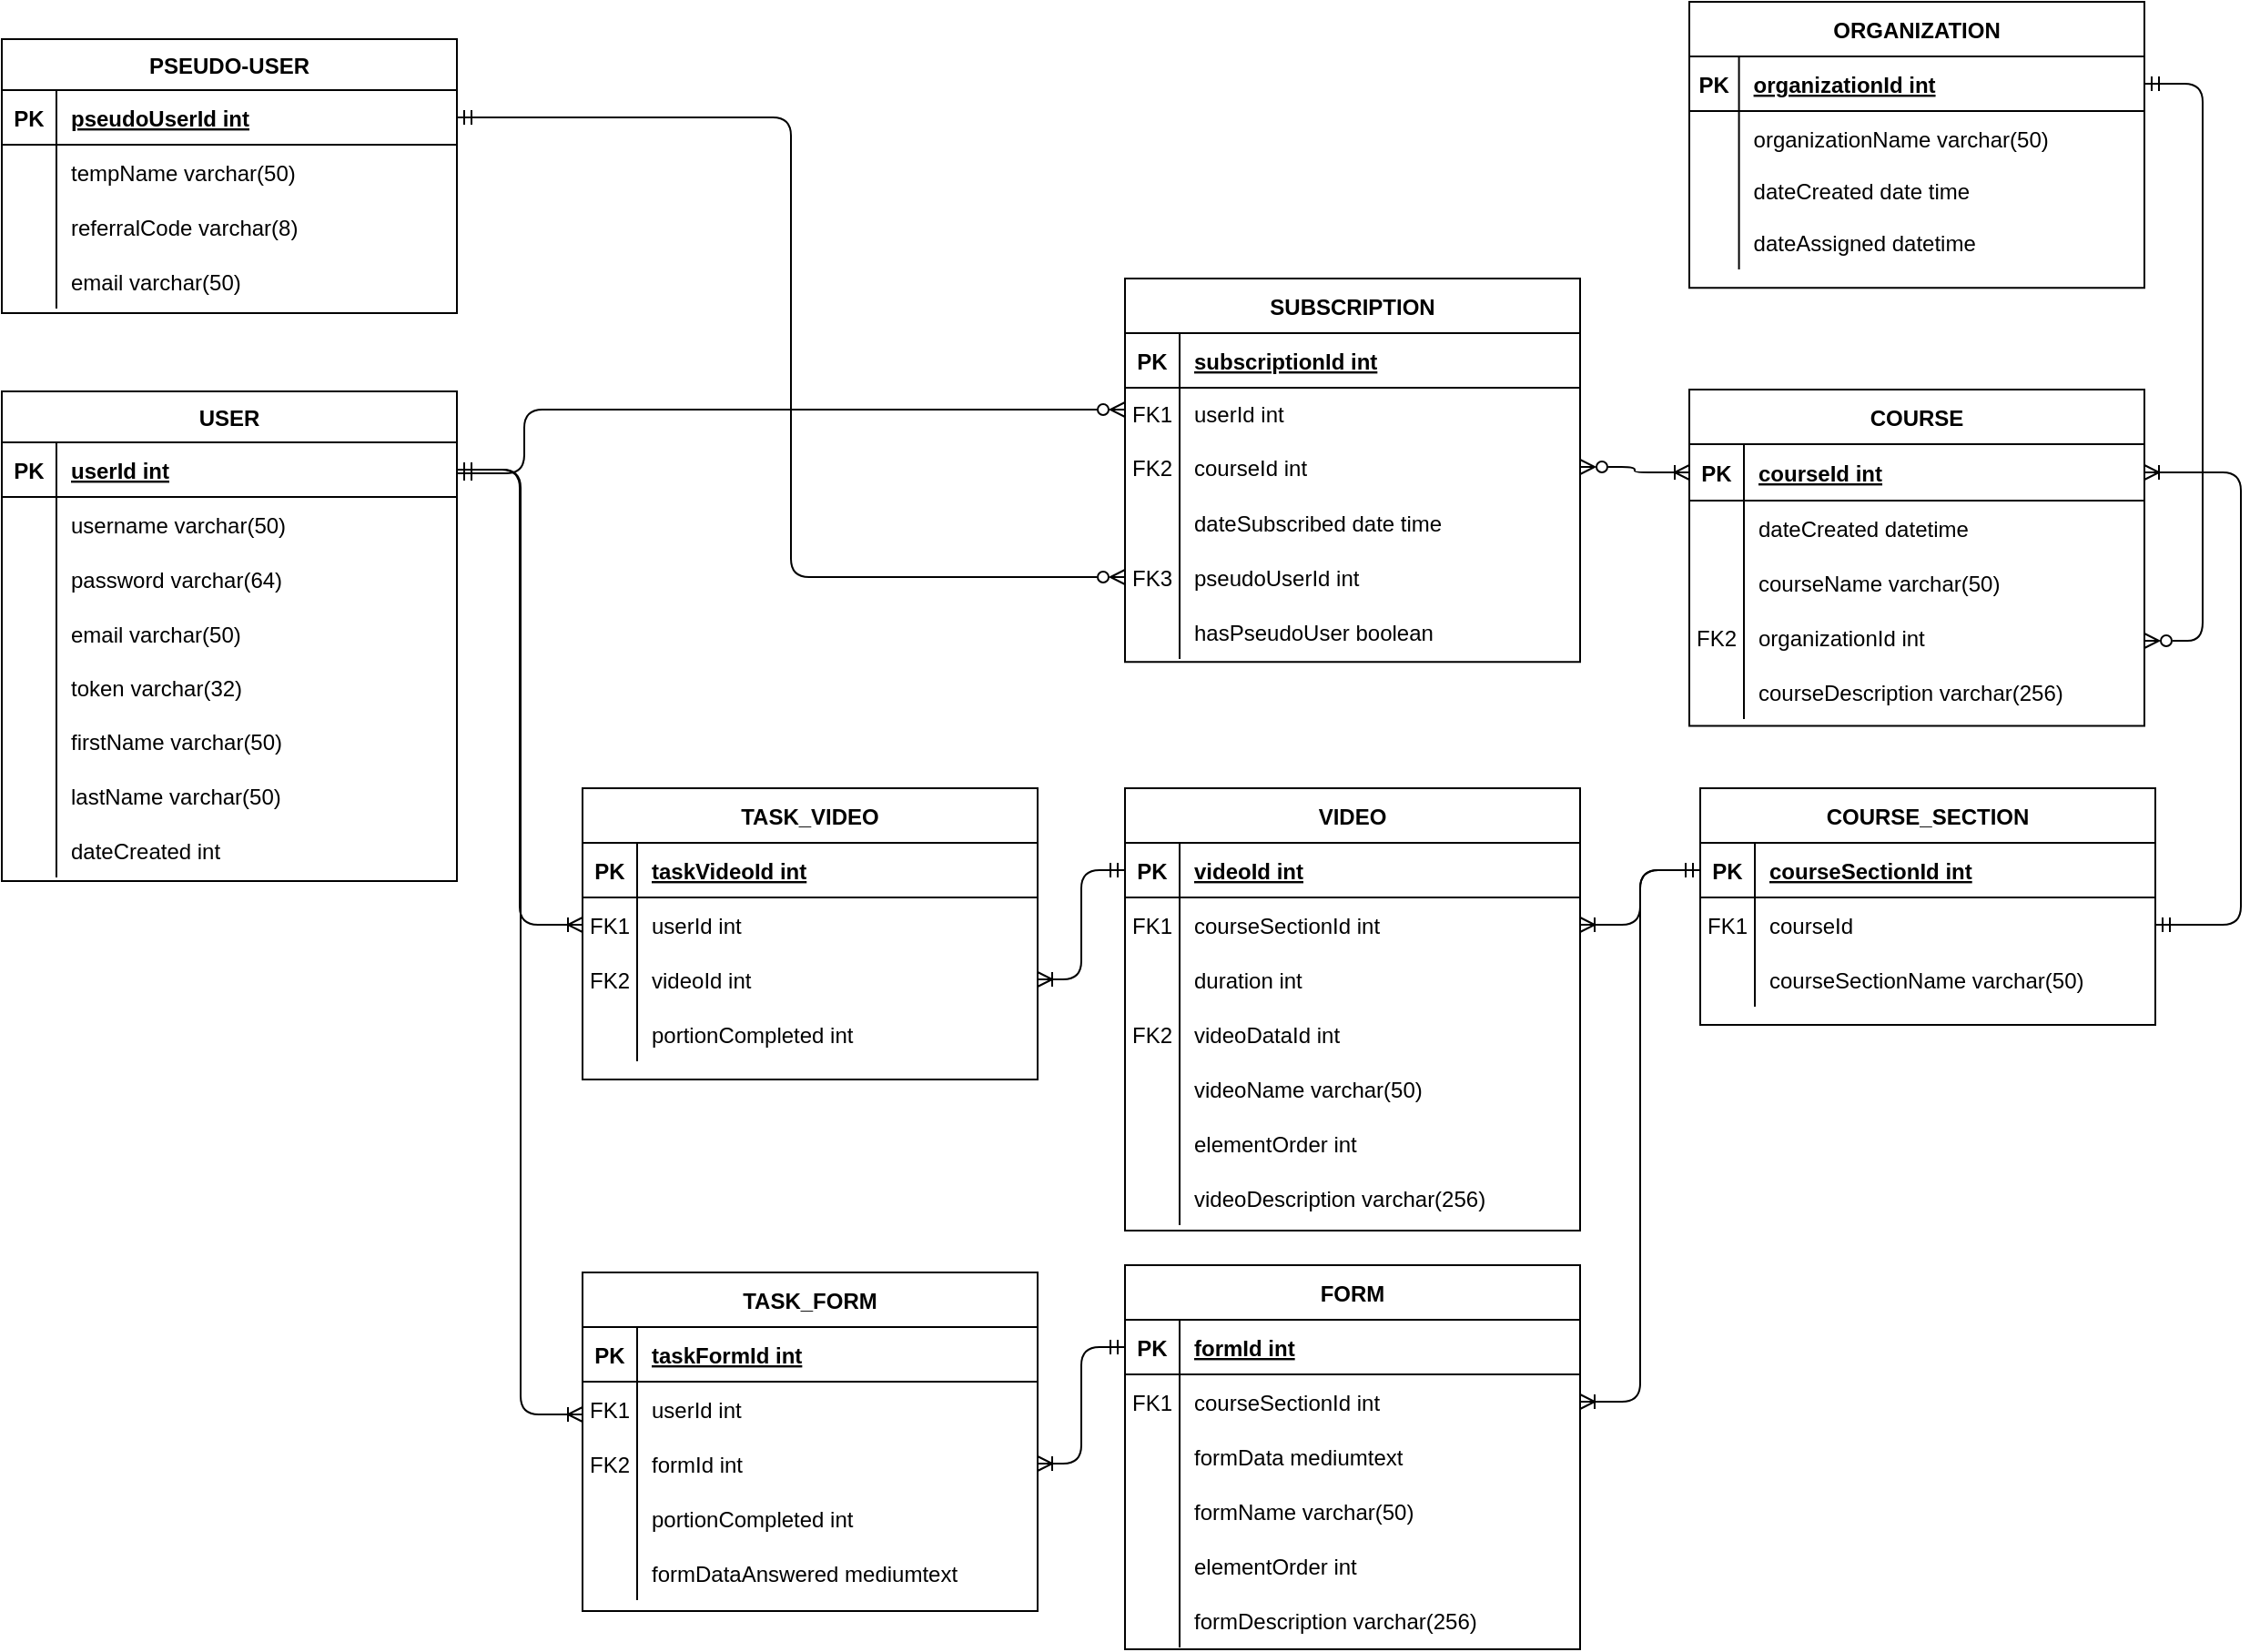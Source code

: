 <mxfile version="18.0.3" type="device"><diagram id="R2lEEEUBdFMjLlhIrx00" name="Page-1"><mxGraphModel dx="1652" dy="1176" grid="0" gridSize="10" guides="1" tooltips="1" connect="1" arrows="1" fold="1" page="0" pageScale="1" pageWidth="850" pageHeight="1100" math="0" shadow="0" extFonts="Permanent Marker^https://fonts.googleapis.com/css?family=Permanent+Marker"><root><mxCell id="0"/><mxCell id="1" parent="0"/><mxCell id="C-vyLk0tnHw3VtMMgP7b-1" value="" style="edgeStyle=orthogonalEdgeStyle;endArrow=ERzeroToMany;startArrow=ERmandOne;endFill=1;startFill=0;rounded=1;" parent="1" source="C-vyLk0tnHw3VtMMgP7b-24" target="C-vyLk0tnHw3VtMMgP7b-6" edge="1"><mxGeometry width="100" height="100" relative="1" as="geometry"><mxPoint x="340" y="720" as="sourcePoint"/><mxPoint x="440" y="620" as="targetPoint"/><Array as="points"><mxPoint x="120" y="115"/><mxPoint x="120" y="80"/></Array></mxGeometry></mxCell><mxCell id="C-vyLk0tnHw3VtMMgP7b-12" value="" style="edgeStyle=orthogonalEdgeStyle;endArrow=ERoneToMany;startArrow=ERzeroToMany;endFill=0;startFill=0;exitX=1;exitY=0.5;exitDx=0;exitDy=0;entryX=0;entryY=0.5;entryDx=0;entryDy=0;" parent="1" source="C-vyLk0tnHw3VtMMgP7b-9" target="C-vyLk0tnHw3VtMMgP7b-14" edge="1"><mxGeometry width="100" height="100" relative="1" as="geometry"><mxPoint x="400" y="180" as="sourcePoint"/><mxPoint x="460" y="205" as="targetPoint"/></mxGeometry></mxCell><mxCell id="C-vyLk0tnHw3VtMMgP7b-2" value="SUBSCRIPTION" style="shape=table;startSize=30;container=1;collapsible=1;childLayout=tableLayout;fixedRows=1;rowLines=0;fontStyle=1;align=center;resizeLast=1;" parent="1" vertex="1"><mxGeometry x="450" y="8" width="250" height="210.625" as="geometry"/></mxCell><mxCell id="C-vyLk0tnHw3VtMMgP7b-3" value="" style="shape=partialRectangle;collapsible=0;dropTarget=0;pointerEvents=0;fillColor=none;points=[[0,0.5],[1,0.5]];portConstraint=eastwest;top=0;left=0;right=0;bottom=1;" parent="C-vyLk0tnHw3VtMMgP7b-2" vertex="1"><mxGeometry y="30" width="250" height="30" as="geometry"/></mxCell><mxCell id="C-vyLk0tnHw3VtMMgP7b-4" value="PK" style="shape=partialRectangle;overflow=hidden;connectable=0;fillColor=none;top=0;left=0;bottom=0;right=0;fontStyle=1;" parent="C-vyLk0tnHw3VtMMgP7b-3" vertex="1"><mxGeometry width="30" height="30" as="geometry"><mxRectangle width="30" height="30" as="alternateBounds"/></mxGeometry></mxCell><mxCell id="C-vyLk0tnHw3VtMMgP7b-5" value="subscriptionId int" style="shape=partialRectangle;overflow=hidden;connectable=0;fillColor=none;top=0;left=0;bottom=0;right=0;align=left;spacingLeft=6;fontStyle=5;" parent="C-vyLk0tnHw3VtMMgP7b-3" vertex="1"><mxGeometry x="30" width="220" height="30" as="geometry"><mxRectangle width="220" height="30" as="alternateBounds"/></mxGeometry></mxCell><mxCell id="C-vyLk0tnHw3VtMMgP7b-6" value="" style="shape=partialRectangle;collapsible=0;dropTarget=0;pointerEvents=0;fillColor=none;points=[[0,0.5],[1,0.5]];portConstraint=eastwest;top=0;left=0;right=0;bottom=0;" parent="C-vyLk0tnHw3VtMMgP7b-2" vertex="1"><mxGeometry y="60" width="250" height="28" as="geometry"/></mxCell><mxCell id="C-vyLk0tnHw3VtMMgP7b-7" value="FK1" style="shape=partialRectangle;overflow=hidden;connectable=0;fillColor=none;top=0;left=0;bottom=0;right=0;" parent="C-vyLk0tnHw3VtMMgP7b-6" vertex="1"><mxGeometry width="30" height="28" as="geometry"><mxRectangle width="30" height="28" as="alternateBounds"/></mxGeometry></mxCell><mxCell id="C-vyLk0tnHw3VtMMgP7b-8" value="userId int" style="shape=partialRectangle;overflow=hidden;connectable=0;fillColor=none;top=0;left=0;bottom=0;right=0;align=left;spacingLeft=6;" parent="C-vyLk0tnHw3VtMMgP7b-6" vertex="1"><mxGeometry x="30" width="220" height="28" as="geometry"><mxRectangle width="220" height="28" as="alternateBounds"/></mxGeometry></mxCell><mxCell id="C-vyLk0tnHw3VtMMgP7b-9" value="" style="shape=partialRectangle;collapsible=0;dropTarget=0;pointerEvents=0;fillColor=none;points=[[0,0.5],[1,0.5]];portConstraint=eastwest;top=0;left=0;right=0;bottom=0;" parent="C-vyLk0tnHw3VtMMgP7b-2" vertex="1"><mxGeometry y="88" width="250" height="31" as="geometry"/></mxCell><mxCell id="C-vyLk0tnHw3VtMMgP7b-10" value="FK2" style="shape=partialRectangle;overflow=hidden;connectable=0;fillColor=none;top=0;left=0;bottom=0;right=0;" parent="C-vyLk0tnHw3VtMMgP7b-9" vertex="1"><mxGeometry width="30" height="31" as="geometry"><mxRectangle width="30" height="31" as="alternateBounds"/></mxGeometry></mxCell><mxCell id="C-vyLk0tnHw3VtMMgP7b-11" value="courseId int" style="shape=partialRectangle;overflow=hidden;connectable=0;fillColor=none;top=0;left=0;bottom=0;right=0;align=left;spacingLeft=6;" parent="C-vyLk0tnHw3VtMMgP7b-9" vertex="1"><mxGeometry x="30" width="220" height="31" as="geometry"><mxRectangle width="220" height="31" as="alternateBounds"/></mxGeometry></mxCell><mxCell id="-aKMDBQc289MfvNyo83Q-108" value="" style="shape=partialRectangle;collapsible=0;dropTarget=0;pointerEvents=0;fillColor=none;points=[[0,0.5],[1,0.5]];portConstraint=eastwest;top=0;left=0;right=0;bottom=0;" parent="C-vyLk0tnHw3VtMMgP7b-2" vertex="1"><mxGeometry y="119" width="250" height="30" as="geometry"/></mxCell><mxCell id="-aKMDBQc289MfvNyo83Q-109" value="" style="shape=partialRectangle;overflow=hidden;connectable=0;fillColor=none;top=0;left=0;bottom=0;right=0;" parent="-aKMDBQc289MfvNyo83Q-108" vertex="1"><mxGeometry width="30" height="30" as="geometry"><mxRectangle width="30" height="30" as="alternateBounds"/></mxGeometry></mxCell><mxCell id="-aKMDBQc289MfvNyo83Q-110" value="dateSubscribed date time" style="shape=partialRectangle;overflow=hidden;connectable=0;fillColor=none;top=0;left=0;bottom=0;right=0;align=left;spacingLeft=6;" parent="-aKMDBQc289MfvNyo83Q-108" vertex="1"><mxGeometry x="30" width="220" height="30" as="geometry"><mxRectangle width="220" height="30" as="alternateBounds"/></mxGeometry></mxCell><mxCell id="-aKMDBQc289MfvNyo83Q-138" value="" style="shape=partialRectangle;collapsible=0;dropTarget=0;pointerEvents=0;fillColor=none;points=[[0,0.5],[1,0.5]];portConstraint=eastwest;top=0;left=0;right=0;bottom=0;" parent="C-vyLk0tnHw3VtMMgP7b-2" vertex="1"><mxGeometry y="149" width="250" height="30" as="geometry"/></mxCell><mxCell id="-aKMDBQc289MfvNyo83Q-139" value="FK3" style="shape=partialRectangle;overflow=hidden;connectable=0;fillColor=none;top=0;left=0;bottom=0;right=0;" parent="-aKMDBQc289MfvNyo83Q-138" vertex="1"><mxGeometry width="30" height="30" as="geometry"><mxRectangle width="30" height="30" as="alternateBounds"/></mxGeometry></mxCell><mxCell id="-aKMDBQc289MfvNyo83Q-140" value="pseudoUserId int" style="shape=partialRectangle;overflow=hidden;connectable=0;fillColor=none;top=0;left=0;bottom=0;right=0;align=left;spacingLeft=6;" parent="-aKMDBQc289MfvNyo83Q-138" vertex="1"><mxGeometry x="30" width="220" height="30" as="geometry"><mxRectangle width="220" height="30" as="alternateBounds"/></mxGeometry></mxCell><mxCell id="-aKMDBQc289MfvNyo83Q-164" value="" style="shape=partialRectangle;collapsible=0;dropTarget=0;pointerEvents=0;fillColor=none;points=[[0,0.5],[1,0.5]];portConstraint=eastwest;top=0;left=0;right=0;bottom=0;" parent="C-vyLk0tnHw3VtMMgP7b-2" vertex="1"><mxGeometry y="179" width="250" height="30" as="geometry"/></mxCell><mxCell id="-aKMDBQc289MfvNyo83Q-165" value="" style="shape=partialRectangle;overflow=hidden;connectable=0;fillColor=none;top=0;left=0;bottom=0;right=0;" parent="-aKMDBQc289MfvNyo83Q-164" vertex="1"><mxGeometry width="30" height="30" as="geometry"><mxRectangle width="30" height="30" as="alternateBounds"/></mxGeometry></mxCell><mxCell id="-aKMDBQc289MfvNyo83Q-166" value="hasPseudoUser boolean" style="shape=partialRectangle;overflow=hidden;connectable=0;fillColor=none;top=0;left=0;bottom=0;right=0;align=left;spacingLeft=6;" parent="-aKMDBQc289MfvNyo83Q-164" vertex="1"><mxGeometry x="30" width="220" height="30" as="geometry"><mxRectangle width="220" height="30" as="alternateBounds"/></mxGeometry></mxCell><mxCell id="C-vyLk0tnHw3VtMMgP7b-13" value="COURSE" style="shape=table;startSize=30;container=1;collapsible=1;childLayout=tableLayout;fixedRows=1;rowLines=0;fontStyle=1;align=center;resizeLast=1;" parent="1" vertex="1"><mxGeometry x="760" y="69" width="250" height="184.792" as="geometry"/></mxCell><mxCell id="C-vyLk0tnHw3VtMMgP7b-14" value="" style="shape=partialRectangle;collapsible=0;dropTarget=0;pointerEvents=0;fillColor=none;points=[[0,0.5],[1,0.5]];portConstraint=eastwest;top=0;left=0;right=0;bottom=1;" parent="C-vyLk0tnHw3VtMMgP7b-13" vertex="1"><mxGeometry y="30" width="250" height="31" as="geometry"/></mxCell><mxCell id="C-vyLk0tnHw3VtMMgP7b-15" value="PK" style="shape=partialRectangle;overflow=hidden;connectable=0;fillColor=none;top=0;left=0;bottom=0;right=0;fontStyle=1;" parent="C-vyLk0tnHw3VtMMgP7b-14" vertex="1"><mxGeometry width="30" height="31" as="geometry"><mxRectangle width="30" height="31" as="alternateBounds"/></mxGeometry></mxCell><mxCell id="C-vyLk0tnHw3VtMMgP7b-16" value="courseId int" style="shape=partialRectangle;overflow=hidden;connectable=0;fillColor=none;top=0;left=0;bottom=0;right=0;align=left;spacingLeft=6;fontStyle=5;" parent="C-vyLk0tnHw3VtMMgP7b-14" vertex="1"><mxGeometry x="30" width="220" height="31" as="geometry"><mxRectangle width="220" height="31" as="alternateBounds"/></mxGeometry></mxCell><mxCell id="C-vyLk0tnHw3VtMMgP7b-17" value="" style="shape=partialRectangle;collapsible=0;dropTarget=0;pointerEvents=0;fillColor=none;points=[[0,0.5],[1,0.5]];portConstraint=eastwest;top=0;left=0;right=0;bottom=0;" parent="C-vyLk0tnHw3VtMMgP7b-13" vertex="1"><mxGeometry y="61" width="250" height="30" as="geometry"/></mxCell><mxCell id="C-vyLk0tnHw3VtMMgP7b-18" value="" style="shape=partialRectangle;overflow=hidden;connectable=0;fillColor=none;top=0;left=0;bottom=0;right=0;" parent="C-vyLk0tnHw3VtMMgP7b-17" vertex="1"><mxGeometry width="30" height="30" as="geometry"><mxRectangle width="30" height="30" as="alternateBounds"/></mxGeometry></mxCell><mxCell id="C-vyLk0tnHw3VtMMgP7b-19" value="dateCreated datetime" style="shape=partialRectangle;overflow=hidden;connectable=0;fillColor=none;top=0;left=0;bottom=0;right=0;align=left;spacingLeft=6;" parent="C-vyLk0tnHw3VtMMgP7b-17" vertex="1"><mxGeometry x="30" width="220" height="30" as="geometry"><mxRectangle width="220" height="30" as="alternateBounds"/></mxGeometry></mxCell><mxCell id="C-vyLk0tnHw3VtMMgP7b-20" value="" style="shape=partialRectangle;collapsible=0;dropTarget=0;pointerEvents=0;fillColor=none;points=[[0,0.5],[1,0.5]];portConstraint=eastwest;top=0;left=0;right=0;bottom=0;" parent="C-vyLk0tnHw3VtMMgP7b-13" vertex="1"><mxGeometry y="91" width="250" height="30" as="geometry"/></mxCell><mxCell id="C-vyLk0tnHw3VtMMgP7b-21" value="" style="shape=partialRectangle;overflow=hidden;connectable=0;fillColor=none;top=0;left=0;bottom=0;right=0;" parent="C-vyLk0tnHw3VtMMgP7b-20" vertex="1"><mxGeometry width="30" height="30" as="geometry"><mxRectangle width="30" height="30" as="alternateBounds"/></mxGeometry></mxCell><mxCell id="C-vyLk0tnHw3VtMMgP7b-22" value="courseName varchar(50)" style="shape=partialRectangle;overflow=hidden;connectable=0;fillColor=none;top=0;left=0;bottom=0;right=0;align=left;spacingLeft=6;" parent="C-vyLk0tnHw3VtMMgP7b-20" vertex="1"><mxGeometry x="30" width="220" height="30" as="geometry"><mxRectangle width="220" height="30" as="alternateBounds"/></mxGeometry></mxCell><mxCell id="-aKMDBQc289MfvNyo83Q-124" value="" style="shape=partialRectangle;collapsible=0;dropTarget=0;pointerEvents=0;fillColor=none;points=[[0,0.5],[1,0.5]];portConstraint=eastwest;top=0;left=0;right=0;bottom=0;" parent="C-vyLk0tnHw3VtMMgP7b-13" vertex="1"><mxGeometry y="121" width="250" height="30" as="geometry"/></mxCell><mxCell id="-aKMDBQc289MfvNyo83Q-125" value="FK2" style="shape=partialRectangle;overflow=hidden;connectable=0;fillColor=none;top=0;left=0;bottom=0;right=0;" parent="-aKMDBQc289MfvNyo83Q-124" vertex="1"><mxGeometry width="30" height="30" as="geometry"><mxRectangle width="30" height="30" as="alternateBounds"/></mxGeometry></mxCell><mxCell id="-aKMDBQc289MfvNyo83Q-126" value="organizationId int" style="shape=partialRectangle;overflow=hidden;connectable=0;fillColor=none;top=0;left=0;bottom=0;right=0;align=left;spacingLeft=6;" parent="-aKMDBQc289MfvNyo83Q-124" vertex="1"><mxGeometry x="30" width="220" height="30" as="geometry"><mxRectangle width="220" height="30" as="alternateBounds"/></mxGeometry></mxCell><mxCell id="-aKMDBQc289MfvNyo83Q-173" value="" style="shape=partialRectangle;collapsible=0;dropTarget=0;pointerEvents=0;fillColor=none;points=[[0,0.5],[1,0.5]];portConstraint=eastwest;top=0;left=0;right=0;bottom=0;" parent="C-vyLk0tnHw3VtMMgP7b-13" vertex="1"><mxGeometry y="151" width="250" height="30" as="geometry"/></mxCell><mxCell id="-aKMDBQc289MfvNyo83Q-174" value="" style="shape=partialRectangle;overflow=hidden;connectable=0;fillColor=none;top=0;left=0;bottom=0;right=0;" parent="-aKMDBQc289MfvNyo83Q-173" vertex="1"><mxGeometry width="30" height="30" as="geometry"><mxRectangle width="30" height="30" as="alternateBounds"/></mxGeometry></mxCell><mxCell id="-aKMDBQc289MfvNyo83Q-175" value="courseDescription varchar(256)" style="shape=partialRectangle;overflow=hidden;connectable=0;fillColor=none;top=0;left=0;bottom=0;right=0;align=left;spacingLeft=6;" parent="-aKMDBQc289MfvNyo83Q-173" vertex="1"><mxGeometry x="30" width="220" height="30" as="geometry"><mxRectangle width="220" height="30" as="alternateBounds"/></mxGeometry></mxCell><mxCell id="C-vyLk0tnHw3VtMMgP7b-23" value="USER" style="shape=table;startSize=28;container=1;collapsible=1;childLayout=tableLayout;fixedRows=1;rowLines=0;fontStyle=1;align=center;resizeLast=1;" parent="1" vertex="1"><mxGeometry x="-167" y="70" width="250" height="269" as="geometry"/></mxCell><mxCell id="C-vyLk0tnHw3VtMMgP7b-24" value="" style="shape=partialRectangle;collapsible=0;dropTarget=0;pointerEvents=0;fillColor=none;points=[[0,0.5],[1,0.5]];portConstraint=eastwest;top=0;left=0;right=0;bottom=1;" parent="C-vyLk0tnHw3VtMMgP7b-23" vertex="1"><mxGeometry y="28" width="250" height="30" as="geometry"/></mxCell><mxCell id="C-vyLk0tnHw3VtMMgP7b-25" value="PK" style="shape=partialRectangle;overflow=hidden;connectable=0;fillColor=none;top=0;left=0;bottom=0;right=0;fontStyle=1;" parent="C-vyLk0tnHw3VtMMgP7b-24" vertex="1"><mxGeometry width="30" height="30" as="geometry"><mxRectangle width="30" height="30" as="alternateBounds"/></mxGeometry></mxCell><mxCell id="C-vyLk0tnHw3VtMMgP7b-26" value="userId int" style="shape=partialRectangle;overflow=hidden;connectable=0;fillColor=none;top=0;left=0;bottom=0;right=0;align=left;spacingLeft=6;fontStyle=5;" parent="C-vyLk0tnHw3VtMMgP7b-24" vertex="1"><mxGeometry x="30" width="220" height="30" as="geometry"><mxRectangle width="220" height="30" as="alternateBounds"/></mxGeometry></mxCell><mxCell id="C-vyLk0tnHw3VtMMgP7b-27" value="" style="shape=partialRectangle;collapsible=0;dropTarget=0;pointerEvents=0;fillColor=none;points=[[0,0.5],[1,0.5]];portConstraint=eastwest;top=0;left=0;right=0;bottom=0;" parent="C-vyLk0tnHw3VtMMgP7b-23" vertex="1"><mxGeometry y="58" width="250" height="30" as="geometry"/></mxCell><mxCell id="C-vyLk0tnHw3VtMMgP7b-28" value="" style="shape=partialRectangle;overflow=hidden;connectable=0;fillColor=none;top=0;left=0;bottom=0;right=0;" parent="C-vyLk0tnHw3VtMMgP7b-27" vertex="1"><mxGeometry width="30" height="30" as="geometry"><mxRectangle width="30" height="30" as="alternateBounds"/></mxGeometry></mxCell><mxCell id="C-vyLk0tnHw3VtMMgP7b-29" value="username varchar(50)" style="shape=partialRectangle;overflow=hidden;connectable=0;fillColor=none;top=0;left=0;bottom=0;right=0;align=left;spacingLeft=6;" parent="C-vyLk0tnHw3VtMMgP7b-27" vertex="1"><mxGeometry x="30" width="220" height="30" as="geometry"><mxRectangle width="220" height="30" as="alternateBounds"/></mxGeometry></mxCell><mxCell id="-aKMDBQc289MfvNyo83Q-155" value="" style="shape=partialRectangle;collapsible=0;dropTarget=0;pointerEvents=0;fillColor=none;points=[[0,0.5],[1,0.5]];portConstraint=eastwest;top=0;left=0;right=0;bottom=0;" parent="C-vyLk0tnHw3VtMMgP7b-23" vertex="1"><mxGeometry y="88" width="250" height="30" as="geometry"/></mxCell><mxCell id="-aKMDBQc289MfvNyo83Q-156" value="" style="shape=partialRectangle;overflow=hidden;connectable=0;fillColor=none;top=0;left=0;bottom=0;right=0;" parent="-aKMDBQc289MfvNyo83Q-155" vertex="1"><mxGeometry width="30" height="30" as="geometry"><mxRectangle width="30" height="30" as="alternateBounds"/></mxGeometry></mxCell><mxCell id="-aKMDBQc289MfvNyo83Q-157" value="password varchar(64)" style="shape=partialRectangle;overflow=hidden;connectable=0;fillColor=none;top=0;left=0;bottom=0;right=0;align=left;spacingLeft=6;" parent="-aKMDBQc289MfvNyo83Q-155" vertex="1"><mxGeometry x="30" width="220" height="30" as="geometry"><mxRectangle width="220" height="30" as="alternateBounds"/></mxGeometry></mxCell><mxCell id="-aKMDBQc289MfvNyo83Q-161" value="" style="shape=partialRectangle;collapsible=0;dropTarget=0;pointerEvents=0;fillColor=none;points=[[0,0.5],[1,0.5]];portConstraint=eastwest;top=0;left=0;right=0;bottom=0;" parent="C-vyLk0tnHw3VtMMgP7b-23" vertex="1"><mxGeometry y="118" width="250" height="30" as="geometry"/></mxCell><mxCell id="-aKMDBQc289MfvNyo83Q-162" value="" style="shape=partialRectangle;overflow=hidden;connectable=0;fillColor=none;top=0;left=0;bottom=0;right=0;" parent="-aKMDBQc289MfvNyo83Q-161" vertex="1"><mxGeometry width="30" height="30" as="geometry"><mxRectangle width="30" height="30" as="alternateBounds"/></mxGeometry></mxCell><mxCell id="-aKMDBQc289MfvNyo83Q-163" value="email varchar(50)" style="shape=partialRectangle;overflow=hidden;connectable=0;fillColor=none;top=0;left=0;bottom=0;right=0;align=left;spacingLeft=6;" parent="-aKMDBQc289MfvNyo83Q-161" vertex="1"><mxGeometry x="30" width="220" height="30" as="geometry"><mxRectangle width="220" height="30" as="alternateBounds"/></mxGeometry></mxCell><mxCell id="HNr3AJ_LT85igMHzOX2w-1" value="" style="shape=partialRectangle;collapsible=0;dropTarget=0;pointerEvents=0;fillColor=none;points=[[0,0.5],[1,0.5]];portConstraint=eastwest;top=0;left=0;right=0;bottom=0;" vertex="1" parent="C-vyLk0tnHw3VtMMgP7b-23"><mxGeometry y="148" width="250" height="29" as="geometry"/></mxCell><mxCell id="HNr3AJ_LT85igMHzOX2w-2" value="" style="shape=partialRectangle;overflow=hidden;connectable=0;fillColor=none;top=0;left=0;bottom=0;right=0;" vertex="1" parent="HNr3AJ_LT85igMHzOX2w-1"><mxGeometry width="30" height="29" as="geometry"><mxRectangle width="30" height="29" as="alternateBounds"/></mxGeometry></mxCell><mxCell id="HNr3AJ_LT85igMHzOX2w-3" value="token varchar(32)" style="shape=partialRectangle;overflow=hidden;connectable=0;fillColor=none;top=0;left=0;bottom=0;right=0;align=left;spacingLeft=6;" vertex="1" parent="HNr3AJ_LT85igMHzOX2w-1"><mxGeometry x="30" width="220" height="29" as="geometry"><mxRectangle width="220" height="29" as="alternateBounds"/></mxGeometry></mxCell><mxCell id="HNr3AJ_LT85igMHzOX2w-4" value="" style="shape=partialRectangle;collapsible=0;dropTarget=0;pointerEvents=0;fillColor=none;points=[[0,0.5],[1,0.5]];portConstraint=eastwest;top=0;left=0;right=0;bottom=0;" vertex="1" parent="C-vyLk0tnHw3VtMMgP7b-23"><mxGeometry y="177" width="250" height="30" as="geometry"/></mxCell><mxCell id="HNr3AJ_LT85igMHzOX2w-5" value="" style="shape=partialRectangle;overflow=hidden;connectable=0;fillColor=none;top=0;left=0;bottom=0;right=0;" vertex="1" parent="HNr3AJ_LT85igMHzOX2w-4"><mxGeometry width="30" height="30" as="geometry"><mxRectangle width="30" height="30" as="alternateBounds"/></mxGeometry></mxCell><mxCell id="HNr3AJ_LT85igMHzOX2w-6" value="firstName varchar(50)" style="shape=partialRectangle;overflow=hidden;connectable=0;fillColor=none;top=0;left=0;bottom=0;right=0;align=left;spacingLeft=6;" vertex="1" parent="HNr3AJ_LT85igMHzOX2w-4"><mxGeometry x="30" width="220" height="30" as="geometry"><mxRectangle width="220" height="30" as="alternateBounds"/></mxGeometry></mxCell><mxCell id="HNr3AJ_LT85igMHzOX2w-7" value="" style="shape=partialRectangle;collapsible=0;dropTarget=0;pointerEvents=0;fillColor=none;points=[[0,0.5],[1,0.5]];portConstraint=eastwest;top=0;left=0;right=0;bottom=0;" vertex="1" parent="C-vyLk0tnHw3VtMMgP7b-23"><mxGeometry y="207" width="250" height="30" as="geometry"/></mxCell><mxCell id="HNr3AJ_LT85igMHzOX2w-8" value="" style="shape=partialRectangle;overflow=hidden;connectable=0;fillColor=none;top=0;left=0;bottom=0;right=0;" vertex="1" parent="HNr3AJ_LT85igMHzOX2w-7"><mxGeometry width="30" height="30" as="geometry"><mxRectangle width="30" height="30" as="alternateBounds"/></mxGeometry></mxCell><mxCell id="HNr3AJ_LT85igMHzOX2w-9" value="lastName varchar(50)" style="shape=partialRectangle;overflow=hidden;connectable=0;fillColor=none;top=0;left=0;bottom=0;right=0;align=left;spacingLeft=6;" vertex="1" parent="HNr3AJ_LT85igMHzOX2w-7"><mxGeometry x="30" width="220" height="30" as="geometry"><mxRectangle width="220" height="30" as="alternateBounds"/></mxGeometry></mxCell><mxCell id="HNr3AJ_LT85igMHzOX2w-10" value="" style="shape=partialRectangle;collapsible=0;dropTarget=0;pointerEvents=0;fillColor=none;points=[[0,0.5],[1,0.5]];portConstraint=eastwest;top=0;left=0;right=0;bottom=0;" vertex="1" parent="C-vyLk0tnHw3VtMMgP7b-23"><mxGeometry y="237" width="250" height="30" as="geometry"/></mxCell><mxCell id="HNr3AJ_LT85igMHzOX2w-11" value="" style="shape=partialRectangle;overflow=hidden;connectable=0;fillColor=none;top=0;left=0;bottom=0;right=0;" vertex="1" parent="HNr3AJ_LT85igMHzOX2w-10"><mxGeometry width="30" height="30" as="geometry"><mxRectangle width="30" height="30" as="alternateBounds"/></mxGeometry></mxCell><mxCell id="HNr3AJ_LT85igMHzOX2w-12" value="dateCreated int" style="shape=partialRectangle;overflow=hidden;connectable=0;fillColor=none;top=0;left=0;bottom=0;right=0;align=left;spacingLeft=6;" vertex="1" parent="HNr3AJ_LT85igMHzOX2w-10"><mxGeometry x="30" width="220" height="30" as="geometry"><mxRectangle width="220" height="30" as="alternateBounds"/></mxGeometry></mxCell><mxCell id="-aKMDBQc289MfvNyo83Q-8" value="VIDEO" style="shape=table;startSize=30;container=1;collapsible=1;childLayout=tableLayout;fixedRows=1;rowLines=0;fontStyle=1;align=center;resizeLast=1;" parent="1" vertex="1"><mxGeometry x="450" y="288" width="250" height="243" as="geometry"/></mxCell><mxCell id="-aKMDBQc289MfvNyo83Q-9" value="" style="shape=partialRectangle;collapsible=0;dropTarget=0;pointerEvents=0;fillColor=none;points=[[0,0.5],[1,0.5]];portConstraint=eastwest;top=0;left=0;right=0;bottom=1;" parent="-aKMDBQc289MfvNyo83Q-8" vertex="1"><mxGeometry y="30" width="250" height="30" as="geometry"/></mxCell><mxCell id="-aKMDBQc289MfvNyo83Q-10" value="PK" style="shape=partialRectangle;overflow=hidden;connectable=0;fillColor=none;top=0;left=0;bottom=0;right=0;fontStyle=1;" parent="-aKMDBQc289MfvNyo83Q-9" vertex="1"><mxGeometry width="30" height="30" as="geometry"><mxRectangle width="30" height="30" as="alternateBounds"/></mxGeometry></mxCell><mxCell id="-aKMDBQc289MfvNyo83Q-11" value="videoId int" style="shape=partialRectangle;overflow=hidden;connectable=0;fillColor=none;top=0;left=0;bottom=0;right=0;align=left;spacingLeft=6;fontStyle=5;" parent="-aKMDBQc289MfvNyo83Q-9" vertex="1"><mxGeometry x="30" width="220" height="30" as="geometry"><mxRectangle width="220" height="30" as="alternateBounds"/></mxGeometry></mxCell><mxCell id="-aKMDBQc289MfvNyo83Q-12" value="" style="shape=partialRectangle;collapsible=0;dropTarget=0;pointerEvents=0;fillColor=none;points=[[0,0.5],[1,0.5]];portConstraint=eastwest;top=0;left=0;right=0;bottom=0;" parent="-aKMDBQc289MfvNyo83Q-8" vertex="1"><mxGeometry y="60" width="250" height="30" as="geometry"/></mxCell><mxCell id="-aKMDBQc289MfvNyo83Q-13" value="FK1" style="shape=partialRectangle;overflow=hidden;connectable=0;fillColor=none;top=0;left=0;bottom=0;right=0;" parent="-aKMDBQc289MfvNyo83Q-12" vertex="1"><mxGeometry width="30" height="30" as="geometry"><mxRectangle width="30" height="30" as="alternateBounds"/></mxGeometry></mxCell><mxCell id="-aKMDBQc289MfvNyo83Q-14" value="courseSectionId int" style="shape=partialRectangle;overflow=hidden;connectable=0;fillColor=none;top=0;left=0;bottom=0;right=0;align=left;spacingLeft=6;" parent="-aKMDBQc289MfvNyo83Q-12" vertex="1"><mxGeometry x="30" width="220" height="30" as="geometry"><mxRectangle width="220" height="30" as="alternateBounds"/></mxGeometry></mxCell><mxCell id="-aKMDBQc289MfvNyo83Q-15" value="" style="shape=partialRectangle;collapsible=0;dropTarget=0;pointerEvents=0;fillColor=none;points=[[0,0.5],[1,0.5]];portConstraint=eastwest;top=0;left=0;right=0;bottom=0;" parent="-aKMDBQc289MfvNyo83Q-8" vertex="1"><mxGeometry y="90" width="250" height="30" as="geometry"/></mxCell><mxCell id="-aKMDBQc289MfvNyo83Q-16" value="" style="shape=partialRectangle;overflow=hidden;connectable=0;fillColor=none;top=0;left=0;bottom=0;right=0;" parent="-aKMDBQc289MfvNyo83Q-15" vertex="1"><mxGeometry width="30" height="30" as="geometry"><mxRectangle width="30" height="30" as="alternateBounds"/></mxGeometry></mxCell><mxCell id="-aKMDBQc289MfvNyo83Q-17" value="duration int" style="shape=partialRectangle;overflow=hidden;connectable=0;fillColor=none;top=0;left=0;bottom=0;right=0;align=left;spacingLeft=6;" parent="-aKMDBQc289MfvNyo83Q-15" vertex="1"><mxGeometry x="30" width="220" height="30" as="geometry"><mxRectangle width="220" height="30" as="alternateBounds"/></mxGeometry></mxCell><mxCell id="-aKMDBQc289MfvNyo83Q-43" value="" style="shape=partialRectangle;collapsible=0;dropTarget=0;pointerEvents=0;fillColor=none;points=[[0,0.5],[1,0.5]];portConstraint=eastwest;top=0;left=0;right=0;bottom=0;" parent="-aKMDBQc289MfvNyo83Q-8" vertex="1"><mxGeometry y="120" width="250" height="30" as="geometry"/></mxCell><mxCell id="-aKMDBQc289MfvNyo83Q-44" value="FK2" style="shape=partialRectangle;overflow=hidden;connectable=0;fillColor=none;top=0;left=0;bottom=0;right=0;" parent="-aKMDBQc289MfvNyo83Q-43" vertex="1"><mxGeometry width="30" height="30" as="geometry"><mxRectangle width="30" height="30" as="alternateBounds"/></mxGeometry></mxCell><mxCell id="-aKMDBQc289MfvNyo83Q-45" value="videoDataId int" style="shape=partialRectangle;overflow=hidden;connectable=0;fillColor=none;top=0;left=0;bottom=0;right=0;align=left;spacingLeft=6;" parent="-aKMDBQc289MfvNyo83Q-43" vertex="1"><mxGeometry x="30" width="220" height="30" as="geometry"><mxRectangle width="220" height="30" as="alternateBounds"/></mxGeometry></mxCell><mxCell id="-aKMDBQc289MfvNyo83Q-176" value="" style="shape=partialRectangle;collapsible=0;dropTarget=0;pointerEvents=0;fillColor=none;points=[[0,0.5],[1,0.5]];portConstraint=eastwest;top=0;left=0;right=0;bottom=0;" parent="-aKMDBQc289MfvNyo83Q-8" vertex="1"><mxGeometry y="150" width="250" height="30" as="geometry"/></mxCell><mxCell id="-aKMDBQc289MfvNyo83Q-177" value="" style="shape=partialRectangle;overflow=hidden;connectable=0;fillColor=none;top=0;left=0;bottom=0;right=0;" parent="-aKMDBQc289MfvNyo83Q-176" vertex="1"><mxGeometry width="30" height="30" as="geometry"><mxRectangle width="30" height="30" as="alternateBounds"/></mxGeometry></mxCell><mxCell id="-aKMDBQc289MfvNyo83Q-178" value="videoName varchar(50)" style="shape=partialRectangle;overflow=hidden;connectable=0;fillColor=none;top=0;left=0;bottom=0;right=0;align=left;spacingLeft=6;" parent="-aKMDBQc289MfvNyo83Q-176" vertex="1"><mxGeometry x="30" width="220" height="30" as="geometry"><mxRectangle width="220" height="30" as="alternateBounds"/></mxGeometry></mxCell><mxCell id="-aKMDBQc289MfvNyo83Q-179" value="" style="shape=partialRectangle;collapsible=0;dropTarget=0;pointerEvents=0;fillColor=none;points=[[0,0.5],[1,0.5]];portConstraint=eastwest;top=0;left=0;right=0;bottom=0;" parent="-aKMDBQc289MfvNyo83Q-8" vertex="1"><mxGeometry y="180" width="250" height="30" as="geometry"/></mxCell><mxCell id="-aKMDBQc289MfvNyo83Q-180" value="" style="shape=partialRectangle;overflow=hidden;connectable=0;fillColor=none;top=0;left=0;bottom=0;right=0;" parent="-aKMDBQc289MfvNyo83Q-179" vertex="1"><mxGeometry width="30" height="30" as="geometry"><mxRectangle width="30" height="30" as="alternateBounds"/></mxGeometry></mxCell><mxCell id="-aKMDBQc289MfvNyo83Q-181" value="elementOrder int" style="shape=partialRectangle;overflow=hidden;connectable=0;fillColor=none;top=0;left=0;bottom=0;right=0;align=left;spacingLeft=6;" parent="-aKMDBQc289MfvNyo83Q-179" vertex="1"><mxGeometry x="30" width="220" height="30" as="geometry"><mxRectangle width="220" height="30" as="alternateBounds"/></mxGeometry></mxCell><mxCell id="HNr3AJ_LT85igMHzOX2w-13" value="" style="shape=partialRectangle;collapsible=0;dropTarget=0;pointerEvents=0;fillColor=none;points=[[0,0.5],[1,0.5]];portConstraint=eastwest;top=0;left=0;right=0;bottom=0;" vertex="1" parent="-aKMDBQc289MfvNyo83Q-8"><mxGeometry y="210" width="250" height="30" as="geometry"/></mxCell><mxCell id="HNr3AJ_LT85igMHzOX2w-14" value="" style="shape=partialRectangle;overflow=hidden;connectable=0;fillColor=none;top=0;left=0;bottom=0;right=0;" vertex="1" parent="HNr3AJ_LT85igMHzOX2w-13"><mxGeometry width="30" height="30" as="geometry"><mxRectangle width="30" height="30" as="alternateBounds"/></mxGeometry></mxCell><mxCell id="HNr3AJ_LT85igMHzOX2w-15" value="videoDescription varchar(256)" style="shape=partialRectangle;overflow=hidden;connectable=0;fillColor=none;top=0;left=0;bottom=0;right=0;align=left;spacingLeft=6;" vertex="1" parent="HNr3AJ_LT85igMHzOX2w-13"><mxGeometry x="30" width="220" height="30" as="geometry"><mxRectangle width="220" height="30" as="alternateBounds"/></mxGeometry></mxCell><mxCell id="-aKMDBQc289MfvNyo83Q-18" value="COURSE_SECTION" style="shape=table;startSize=30;container=1;collapsible=1;childLayout=tableLayout;fixedRows=1;rowLines=0;fontStyle=1;align=center;resizeLast=1;" parent="1" vertex="1"><mxGeometry x="766" y="288" width="250" height="130" as="geometry"/></mxCell><mxCell id="-aKMDBQc289MfvNyo83Q-19" value="" style="shape=partialRectangle;collapsible=0;dropTarget=0;pointerEvents=0;fillColor=none;points=[[0,0.5],[1,0.5]];portConstraint=eastwest;top=0;left=0;right=0;bottom=1;" parent="-aKMDBQc289MfvNyo83Q-18" vertex="1"><mxGeometry y="30" width="250" height="30" as="geometry"/></mxCell><mxCell id="-aKMDBQc289MfvNyo83Q-20" value="PK" style="shape=partialRectangle;overflow=hidden;connectable=0;fillColor=none;top=0;left=0;bottom=0;right=0;fontStyle=1;" parent="-aKMDBQc289MfvNyo83Q-19" vertex="1"><mxGeometry width="30" height="30" as="geometry"><mxRectangle width="30" height="30" as="alternateBounds"/></mxGeometry></mxCell><mxCell id="-aKMDBQc289MfvNyo83Q-21" value="courseSectionId int" style="shape=partialRectangle;overflow=hidden;connectable=0;fillColor=none;top=0;left=0;bottom=0;right=0;align=left;spacingLeft=6;fontStyle=5;" parent="-aKMDBQc289MfvNyo83Q-19" vertex="1"><mxGeometry x="30" width="220" height="30" as="geometry"><mxRectangle width="220" height="30" as="alternateBounds"/></mxGeometry></mxCell><mxCell id="-aKMDBQc289MfvNyo83Q-22" value="" style="shape=partialRectangle;collapsible=0;dropTarget=0;pointerEvents=0;fillColor=none;points=[[0,0.5],[1,0.5]];portConstraint=eastwest;top=0;left=0;right=0;bottom=0;" parent="-aKMDBQc289MfvNyo83Q-18" vertex="1"><mxGeometry y="60" width="250" height="30" as="geometry"/></mxCell><mxCell id="-aKMDBQc289MfvNyo83Q-23" value="FK1" style="shape=partialRectangle;overflow=hidden;connectable=0;fillColor=none;top=0;left=0;bottom=0;right=0;" parent="-aKMDBQc289MfvNyo83Q-22" vertex="1"><mxGeometry width="30" height="30" as="geometry"><mxRectangle width="30" height="30" as="alternateBounds"/></mxGeometry></mxCell><mxCell id="-aKMDBQc289MfvNyo83Q-24" value="courseId" style="shape=partialRectangle;overflow=hidden;connectable=0;fillColor=none;top=0;left=0;bottom=0;right=0;align=left;spacingLeft=6;" parent="-aKMDBQc289MfvNyo83Q-22" vertex="1"><mxGeometry x="30" width="220" height="30" as="geometry"><mxRectangle width="220" height="30" as="alternateBounds"/></mxGeometry></mxCell><mxCell id="-aKMDBQc289MfvNyo83Q-25" value="" style="shape=partialRectangle;collapsible=0;dropTarget=0;pointerEvents=0;fillColor=none;points=[[0,0.5],[1,0.5]];portConstraint=eastwest;top=0;left=0;right=0;bottom=0;" parent="-aKMDBQc289MfvNyo83Q-18" vertex="1"><mxGeometry y="90" width="250" height="30" as="geometry"/></mxCell><mxCell id="-aKMDBQc289MfvNyo83Q-26" value="" style="shape=partialRectangle;overflow=hidden;connectable=0;fillColor=none;top=0;left=0;bottom=0;right=0;" parent="-aKMDBQc289MfvNyo83Q-25" vertex="1"><mxGeometry width="30" height="30" as="geometry"><mxRectangle width="30" height="30" as="alternateBounds"/></mxGeometry></mxCell><mxCell id="-aKMDBQc289MfvNyo83Q-27" value="courseSectionName varchar(50)" style="shape=partialRectangle;overflow=hidden;connectable=0;fillColor=none;top=0;left=0;bottom=0;right=0;align=left;spacingLeft=6;" parent="-aKMDBQc289MfvNyo83Q-25" vertex="1"><mxGeometry x="30" width="220" height="30" as="geometry"><mxRectangle width="220" height="30" as="alternateBounds"/></mxGeometry></mxCell><mxCell id="-aKMDBQc289MfvNyo83Q-28" style="edgeStyle=orthogonalEdgeStyle;rounded=1;orthogonalLoop=1;jettySize=auto;html=1;entryX=1;entryY=0.5;entryDx=0;entryDy=0;startArrow=ERmandOne;startFill=0;endArrow=ERoneToMany;endFill=0;" parent="1" source="-aKMDBQc289MfvNyo83Q-22" target="C-vyLk0tnHw3VtMMgP7b-14" edge="1"><mxGeometry relative="1" as="geometry"><Array as="points"><mxPoint x="1063" y="363"/><mxPoint x="1063" y="114"/></Array></mxGeometry></mxCell><mxCell id="-aKMDBQc289MfvNyo83Q-29" style="edgeStyle=orthogonalEdgeStyle;rounded=1;orthogonalLoop=1;jettySize=auto;html=1;startArrow=ERoneToMany;startFill=0;endArrow=ERmandOne;endFill=0;" parent="1" source="-aKMDBQc289MfvNyo83Q-12" target="-aKMDBQc289MfvNyo83Q-19" edge="1"><mxGeometry relative="1" as="geometry"/></mxCell><mxCell id="-aKMDBQc289MfvNyo83Q-30" value="FORM" style="shape=table;startSize=30;container=1;collapsible=1;childLayout=tableLayout;fixedRows=1;rowLines=0;fontStyle=1;align=center;resizeLast=1;" parent="1" vertex="1"><mxGeometry x="450" y="550" width="250" height="211" as="geometry"/></mxCell><mxCell id="-aKMDBQc289MfvNyo83Q-31" value="" style="shape=partialRectangle;collapsible=0;dropTarget=0;pointerEvents=0;fillColor=none;points=[[0,0.5],[1,0.5]];portConstraint=eastwest;top=0;left=0;right=0;bottom=1;" parent="-aKMDBQc289MfvNyo83Q-30" vertex="1"><mxGeometry y="30" width="250" height="30" as="geometry"/></mxCell><mxCell id="-aKMDBQc289MfvNyo83Q-32" value="PK" style="shape=partialRectangle;overflow=hidden;connectable=0;fillColor=none;top=0;left=0;bottom=0;right=0;fontStyle=1;" parent="-aKMDBQc289MfvNyo83Q-31" vertex="1"><mxGeometry width="30" height="30" as="geometry"><mxRectangle width="30" height="30" as="alternateBounds"/></mxGeometry></mxCell><mxCell id="-aKMDBQc289MfvNyo83Q-33" value="formId int" style="shape=partialRectangle;overflow=hidden;connectable=0;fillColor=none;top=0;left=0;bottom=0;right=0;align=left;spacingLeft=6;fontStyle=5;" parent="-aKMDBQc289MfvNyo83Q-31" vertex="1"><mxGeometry x="30" width="220" height="30" as="geometry"><mxRectangle width="220" height="30" as="alternateBounds"/></mxGeometry></mxCell><mxCell id="-aKMDBQc289MfvNyo83Q-34" value="" style="shape=partialRectangle;collapsible=0;dropTarget=0;pointerEvents=0;fillColor=none;points=[[0,0.5],[1,0.5]];portConstraint=eastwest;top=0;left=0;right=0;bottom=0;" parent="-aKMDBQc289MfvNyo83Q-30" vertex="1"><mxGeometry y="60" width="250" height="30" as="geometry"/></mxCell><mxCell id="-aKMDBQc289MfvNyo83Q-35" value="FK1" style="shape=partialRectangle;overflow=hidden;connectable=0;fillColor=none;top=0;left=0;bottom=0;right=0;" parent="-aKMDBQc289MfvNyo83Q-34" vertex="1"><mxGeometry width="30" height="30" as="geometry"><mxRectangle width="30" height="30" as="alternateBounds"/></mxGeometry></mxCell><mxCell id="-aKMDBQc289MfvNyo83Q-36" value="courseSectionId int" style="shape=partialRectangle;overflow=hidden;connectable=0;fillColor=none;top=0;left=0;bottom=0;right=0;align=left;spacingLeft=6;" parent="-aKMDBQc289MfvNyo83Q-34" vertex="1"><mxGeometry x="30" width="220" height="30" as="geometry"><mxRectangle width="220" height="30" as="alternateBounds"/></mxGeometry></mxCell><mxCell id="-aKMDBQc289MfvNyo83Q-37" value="" style="shape=partialRectangle;collapsible=0;dropTarget=0;pointerEvents=0;fillColor=none;points=[[0,0.5],[1,0.5]];portConstraint=eastwest;top=0;left=0;right=0;bottom=0;" parent="-aKMDBQc289MfvNyo83Q-30" vertex="1"><mxGeometry y="90" width="250" height="30" as="geometry"/></mxCell><mxCell id="-aKMDBQc289MfvNyo83Q-38" value="" style="shape=partialRectangle;overflow=hidden;connectable=0;fillColor=none;top=0;left=0;bottom=0;right=0;" parent="-aKMDBQc289MfvNyo83Q-37" vertex="1"><mxGeometry width="30" height="30" as="geometry"><mxRectangle width="30" height="30" as="alternateBounds"/></mxGeometry></mxCell><mxCell id="-aKMDBQc289MfvNyo83Q-39" value="formData mediumtext" style="shape=partialRectangle;overflow=hidden;connectable=0;fillColor=none;top=0;left=0;bottom=0;right=0;align=left;spacingLeft=6;" parent="-aKMDBQc289MfvNyo83Q-37" vertex="1"><mxGeometry x="30" width="220" height="30" as="geometry"><mxRectangle width="220" height="30" as="alternateBounds"/></mxGeometry></mxCell><mxCell id="-aKMDBQc289MfvNyo83Q-182" value="" style="shape=partialRectangle;collapsible=0;dropTarget=0;pointerEvents=0;fillColor=none;points=[[0,0.5],[1,0.5]];portConstraint=eastwest;top=0;left=0;right=0;bottom=0;" parent="-aKMDBQc289MfvNyo83Q-30" vertex="1"><mxGeometry y="120" width="250" height="30" as="geometry"/></mxCell><mxCell id="-aKMDBQc289MfvNyo83Q-183" value="" style="shape=partialRectangle;overflow=hidden;connectable=0;fillColor=none;top=0;left=0;bottom=0;right=0;" parent="-aKMDBQc289MfvNyo83Q-182" vertex="1"><mxGeometry width="30" height="30" as="geometry"><mxRectangle width="30" height="30" as="alternateBounds"/></mxGeometry></mxCell><mxCell id="-aKMDBQc289MfvNyo83Q-184" value="formName varchar(50)" style="shape=partialRectangle;overflow=hidden;connectable=0;fillColor=none;top=0;left=0;bottom=0;right=0;align=left;spacingLeft=6;" parent="-aKMDBQc289MfvNyo83Q-182" vertex="1"><mxGeometry x="30" width="220" height="30" as="geometry"><mxRectangle width="220" height="30" as="alternateBounds"/></mxGeometry></mxCell><mxCell id="-aKMDBQc289MfvNyo83Q-185" value="" style="shape=partialRectangle;collapsible=0;dropTarget=0;pointerEvents=0;fillColor=none;points=[[0,0.5],[1,0.5]];portConstraint=eastwest;top=0;left=0;right=0;bottom=0;" parent="-aKMDBQc289MfvNyo83Q-30" vertex="1"><mxGeometry y="150" width="250" height="30" as="geometry"/></mxCell><mxCell id="-aKMDBQc289MfvNyo83Q-186" value="" style="shape=partialRectangle;overflow=hidden;connectable=0;fillColor=none;top=0;left=0;bottom=0;right=0;" parent="-aKMDBQc289MfvNyo83Q-185" vertex="1"><mxGeometry width="30" height="30" as="geometry"><mxRectangle width="30" height="30" as="alternateBounds"/></mxGeometry></mxCell><mxCell id="-aKMDBQc289MfvNyo83Q-187" value="elementOrder int" style="shape=partialRectangle;overflow=hidden;connectable=0;fillColor=none;top=0;left=0;bottom=0;right=0;align=left;spacingLeft=6;" parent="-aKMDBQc289MfvNyo83Q-185" vertex="1"><mxGeometry x="30" width="220" height="30" as="geometry"><mxRectangle width="220" height="30" as="alternateBounds"/></mxGeometry></mxCell><mxCell id="HNr3AJ_LT85igMHzOX2w-16" value="" style="shape=partialRectangle;collapsible=0;dropTarget=0;pointerEvents=0;fillColor=none;points=[[0,0.5],[1,0.5]];portConstraint=eastwest;top=0;left=0;right=0;bottom=0;" vertex="1" parent="-aKMDBQc289MfvNyo83Q-30"><mxGeometry y="180" width="250" height="30" as="geometry"/></mxCell><mxCell id="HNr3AJ_LT85igMHzOX2w-17" value="" style="shape=partialRectangle;overflow=hidden;connectable=0;fillColor=none;top=0;left=0;bottom=0;right=0;" vertex="1" parent="HNr3AJ_LT85igMHzOX2w-16"><mxGeometry width="30" height="30" as="geometry"><mxRectangle width="30" height="30" as="alternateBounds"/></mxGeometry></mxCell><mxCell id="HNr3AJ_LT85igMHzOX2w-18" value="formDescription varchar(256)" style="shape=partialRectangle;overflow=hidden;connectable=0;fillColor=none;top=0;left=0;bottom=0;right=0;align=left;spacingLeft=6;" vertex="1" parent="HNr3AJ_LT85igMHzOX2w-16"><mxGeometry x="30" width="220" height="30" as="geometry"><mxRectangle width="220" height="30" as="alternateBounds"/></mxGeometry></mxCell><mxCell id="-aKMDBQc289MfvNyo83Q-40" style="edgeStyle=orthogonalEdgeStyle;rounded=1;orthogonalLoop=1;jettySize=auto;html=1;entryX=0;entryY=0.5;entryDx=0;entryDy=0;startArrow=ERoneToMany;startFill=0;endArrow=ERmandOne;endFill=0;" parent="1" source="-aKMDBQc289MfvNyo83Q-34" target="-aKMDBQc289MfvNyo83Q-19" edge="1"><mxGeometry relative="1" as="geometry"/></mxCell><mxCell id="-aKMDBQc289MfvNyo83Q-47" value="TASK_VIDEO" style="shape=table;startSize=30;container=1;collapsible=1;childLayout=tableLayout;fixedRows=1;rowLines=0;fontStyle=1;align=center;resizeLast=1;" parent="1" vertex="1"><mxGeometry x="152" y="288" width="250" height="160" as="geometry"/></mxCell><mxCell id="-aKMDBQc289MfvNyo83Q-48" value="" style="shape=partialRectangle;collapsible=0;dropTarget=0;pointerEvents=0;fillColor=none;points=[[0,0.5],[1,0.5]];portConstraint=eastwest;top=0;left=0;right=0;bottom=1;" parent="-aKMDBQc289MfvNyo83Q-47" vertex="1"><mxGeometry y="30" width="250" height="30" as="geometry"/></mxCell><mxCell id="-aKMDBQc289MfvNyo83Q-49" value="PK" style="shape=partialRectangle;overflow=hidden;connectable=0;fillColor=none;top=0;left=0;bottom=0;right=0;fontStyle=1;" parent="-aKMDBQc289MfvNyo83Q-48" vertex="1"><mxGeometry width="30" height="30" as="geometry"><mxRectangle width="30" height="30" as="alternateBounds"/></mxGeometry></mxCell><mxCell id="-aKMDBQc289MfvNyo83Q-50" value="taskVideoId int" style="shape=partialRectangle;overflow=hidden;connectable=0;fillColor=none;top=0;left=0;bottom=0;right=0;align=left;spacingLeft=6;fontStyle=5;" parent="-aKMDBQc289MfvNyo83Q-48" vertex="1"><mxGeometry x="30" width="220" height="30" as="geometry"><mxRectangle width="220" height="30" as="alternateBounds"/></mxGeometry></mxCell><mxCell id="-aKMDBQc289MfvNyo83Q-51" value="" style="shape=partialRectangle;collapsible=0;dropTarget=0;pointerEvents=0;fillColor=none;points=[[0,0.5],[1,0.5]];portConstraint=eastwest;top=0;left=0;right=0;bottom=0;" parent="-aKMDBQc289MfvNyo83Q-47" vertex="1"><mxGeometry y="60" width="250" height="30" as="geometry"/></mxCell><mxCell id="-aKMDBQc289MfvNyo83Q-52" value="FK1" style="shape=partialRectangle;overflow=hidden;connectable=0;fillColor=none;top=0;left=0;bottom=0;right=0;" parent="-aKMDBQc289MfvNyo83Q-51" vertex="1"><mxGeometry width="30" height="30" as="geometry"><mxRectangle width="30" height="30" as="alternateBounds"/></mxGeometry></mxCell><mxCell id="-aKMDBQc289MfvNyo83Q-53" value="userId int" style="shape=partialRectangle;overflow=hidden;connectable=0;fillColor=none;top=0;left=0;bottom=0;right=0;align=left;spacingLeft=6;" parent="-aKMDBQc289MfvNyo83Q-51" vertex="1"><mxGeometry x="30" width="220" height="30" as="geometry"><mxRectangle width="220" height="30" as="alternateBounds"/></mxGeometry></mxCell><mxCell id="-aKMDBQc289MfvNyo83Q-54" value="" style="shape=partialRectangle;collapsible=0;dropTarget=0;pointerEvents=0;fillColor=none;points=[[0,0.5],[1,0.5]];portConstraint=eastwest;top=0;left=0;right=0;bottom=0;" parent="-aKMDBQc289MfvNyo83Q-47" vertex="1"><mxGeometry y="90" width="250" height="30" as="geometry"/></mxCell><mxCell id="-aKMDBQc289MfvNyo83Q-55" value="FK2" style="shape=partialRectangle;overflow=hidden;connectable=0;fillColor=none;top=0;left=0;bottom=0;right=0;" parent="-aKMDBQc289MfvNyo83Q-54" vertex="1"><mxGeometry width="30" height="30" as="geometry"><mxRectangle width="30" height="30" as="alternateBounds"/></mxGeometry></mxCell><mxCell id="-aKMDBQc289MfvNyo83Q-56" value="videoId int" style="shape=partialRectangle;overflow=hidden;connectable=0;fillColor=none;top=0;left=0;bottom=0;right=0;align=left;spacingLeft=6;" parent="-aKMDBQc289MfvNyo83Q-54" vertex="1"><mxGeometry x="30" width="220" height="30" as="geometry"><mxRectangle width="220" height="30" as="alternateBounds"/></mxGeometry></mxCell><mxCell id="-aKMDBQc289MfvNyo83Q-57" value="" style="shape=partialRectangle;collapsible=0;dropTarget=0;pointerEvents=0;fillColor=none;points=[[0,0.5],[1,0.5]];portConstraint=eastwest;top=0;left=0;right=0;bottom=0;" parent="-aKMDBQc289MfvNyo83Q-47" vertex="1"><mxGeometry y="120" width="250" height="30" as="geometry"/></mxCell><mxCell id="-aKMDBQc289MfvNyo83Q-58" value="" style="shape=partialRectangle;overflow=hidden;connectable=0;fillColor=none;top=0;left=0;bottom=0;right=0;" parent="-aKMDBQc289MfvNyo83Q-57" vertex="1"><mxGeometry width="30" height="30" as="geometry"><mxRectangle width="30" height="30" as="alternateBounds"/></mxGeometry></mxCell><mxCell id="-aKMDBQc289MfvNyo83Q-59" value="portionCompleted int" style="shape=partialRectangle;overflow=hidden;connectable=0;fillColor=none;top=0;left=0;bottom=0;right=0;align=left;spacingLeft=6;" parent="-aKMDBQc289MfvNyo83Q-57" vertex="1"><mxGeometry x="30" width="220" height="30" as="geometry"><mxRectangle width="220" height="30" as="alternateBounds"/></mxGeometry></mxCell><mxCell id="-aKMDBQc289MfvNyo83Q-60" style="edgeStyle=orthogonalEdgeStyle;rounded=1;orthogonalLoop=1;jettySize=auto;html=1;entryX=0;entryY=0.5;entryDx=0;entryDy=0;startArrow=ERoneToMany;startFill=0;endArrow=ERmandOne;endFill=0;" parent="1" source="-aKMDBQc289MfvNyo83Q-54" target="-aKMDBQc289MfvNyo83Q-9" edge="1"><mxGeometry relative="1" as="geometry"/></mxCell><mxCell id="-aKMDBQc289MfvNyo83Q-61" style="edgeStyle=orthogonalEdgeStyle;rounded=1;orthogonalLoop=1;jettySize=auto;html=1;entryX=1;entryY=0.5;entryDx=0;entryDy=0;startArrow=ERoneToMany;startFill=0;endArrow=ERmandOne;endFill=0;" parent="1" source="-aKMDBQc289MfvNyo83Q-51" target="C-vyLk0tnHw3VtMMgP7b-24" edge="1"><mxGeometry relative="1" as="geometry"/></mxCell><mxCell id="-aKMDBQc289MfvNyo83Q-65" value="TASK_FORM" style="shape=table;startSize=30;container=1;collapsible=1;childLayout=tableLayout;fixedRows=1;rowLines=0;fontStyle=1;align=center;resizeLast=1;" parent="1" vertex="1"><mxGeometry x="152" y="554" width="250" height="186" as="geometry"/></mxCell><mxCell id="-aKMDBQc289MfvNyo83Q-66" value="" style="shape=partialRectangle;collapsible=0;dropTarget=0;pointerEvents=0;fillColor=none;points=[[0,0.5],[1,0.5]];portConstraint=eastwest;top=0;left=0;right=0;bottom=1;" parent="-aKMDBQc289MfvNyo83Q-65" vertex="1"><mxGeometry y="30" width="250" height="30" as="geometry"/></mxCell><mxCell id="-aKMDBQc289MfvNyo83Q-67" value="PK" style="shape=partialRectangle;overflow=hidden;connectable=0;fillColor=none;top=0;left=0;bottom=0;right=0;fontStyle=1;" parent="-aKMDBQc289MfvNyo83Q-66" vertex="1"><mxGeometry width="30" height="30" as="geometry"><mxRectangle width="30" height="30" as="alternateBounds"/></mxGeometry></mxCell><mxCell id="-aKMDBQc289MfvNyo83Q-68" value="taskFormId int" style="shape=partialRectangle;overflow=hidden;connectable=0;fillColor=none;top=0;left=0;bottom=0;right=0;align=left;spacingLeft=6;fontStyle=5;" parent="-aKMDBQc289MfvNyo83Q-66" vertex="1"><mxGeometry x="30" width="220" height="30" as="geometry"><mxRectangle width="220" height="30" as="alternateBounds"/></mxGeometry></mxCell><mxCell id="-aKMDBQc289MfvNyo83Q-69" value="" style="shape=partialRectangle;collapsible=0;dropTarget=0;pointerEvents=0;fillColor=none;points=[[0,0.5],[1,0.5]];portConstraint=eastwest;top=0;left=0;right=0;bottom=0;" parent="-aKMDBQc289MfvNyo83Q-65" vertex="1"><mxGeometry y="60" width="250" height="30" as="geometry"/></mxCell><mxCell id="-aKMDBQc289MfvNyo83Q-70" value="FK1" style="shape=partialRectangle;overflow=hidden;connectable=0;fillColor=none;top=0;left=0;bottom=0;right=0;" parent="-aKMDBQc289MfvNyo83Q-69" vertex="1"><mxGeometry width="30" height="30" as="geometry"><mxRectangle width="30" height="30" as="alternateBounds"/></mxGeometry></mxCell><mxCell id="-aKMDBQc289MfvNyo83Q-71" value="userId int" style="shape=partialRectangle;overflow=hidden;connectable=0;fillColor=none;top=0;left=0;bottom=0;right=0;align=left;spacingLeft=6;" parent="-aKMDBQc289MfvNyo83Q-69" vertex="1"><mxGeometry x="30" width="220" height="30" as="geometry"><mxRectangle width="220" height="30" as="alternateBounds"/></mxGeometry></mxCell><mxCell id="-aKMDBQc289MfvNyo83Q-72" value="" style="shape=partialRectangle;collapsible=0;dropTarget=0;pointerEvents=0;fillColor=none;points=[[0,0.5],[1,0.5]];portConstraint=eastwest;top=0;left=0;right=0;bottom=0;" parent="-aKMDBQc289MfvNyo83Q-65" vertex="1"><mxGeometry y="90" width="250" height="30" as="geometry"/></mxCell><mxCell id="-aKMDBQc289MfvNyo83Q-73" value="FK2" style="shape=partialRectangle;overflow=hidden;connectable=0;fillColor=none;top=0;left=0;bottom=0;right=0;" parent="-aKMDBQc289MfvNyo83Q-72" vertex="1"><mxGeometry width="30" height="30" as="geometry"><mxRectangle width="30" height="30" as="alternateBounds"/></mxGeometry></mxCell><mxCell id="-aKMDBQc289MfvNyo83Q-74" value="formId int" style="shape=partialRectangle;overflow=hidden;connectable=0;fillColor=none;top=0;left=0;bottom=0;right=0;align=left;spacingLeft=6;" parent="-aKMDBQc289MfvNyo83Q-72" vertex="1"><mxGeometry x="30" width="220" height="30" as="geometry"><mxRectangle width="220" height="30" as="alternateBounds"/></mxGeometry></mxCell><mxCell id="-aKMDBQc289MfvNyo83Q-75" value="" style="shape=partialRectangle;collapsible=0;dropTarget=0;pointerEvents=0;fillColor=none;points=[[0,0.5],[1,0.5]];portConstraint=eastwest;top=0;left=0;right=0;bottom=0;" parent="-aKMDBQc289MfvNyo83Q-65" vertex="1"><mxGeometry y="120" width="250" height="30" as="geometry"/></mxCell><mxCell id="-aKMDBQc289MfvNyo83Q-76" value="" style="shape=partialRectangle;overflow=hidden;connectable=0;fillColor=none;top=0;left=0;bottom=0;right=0;" parent="-aKMDBQc289MfvNyo83Q-75" vertex="1"><mxGeometry width="30" height="30" as="geometry"><mxRectangle width="30" height="30" as="alternateBounds"/></mxGeometry></mxCell><mxCell id="-aKMDBQc289MfvNyo83Q-77" value="portionCompleted int" style="shape=partialRectangle;overflow=hidden;connectable=0;fillColor=none;top=0;left=0;bottom=0;right=0;align=left;spacingLeft=6;" parent="-aKMDBQc289MfvNyo83Q-75" vertex="1"><mxGeometry x="30" width="220" height="30" as="geometry"><mxRectangle width="220" height="30" as="alternateBounds"/></mxGeometry></mxCell><mxCell id="-aKMDBQc289MfvNyo83Q-152" value="" style="shape=partialRectangle;collapsible=0;dropTarget=0;pointerEvents=0;fillColor=none;points=[[0,0.5],[1,0.5]];portConstraint=eastwest;top=0;left=0;right=0;bottom=0;" parent="-aKMDBQc289MfvNyo83Q-65" vertex="1"><mxGeometry y="150" width="250" height="30" as="geometry"/></mxCell><mxCell id="-aKMDBQc289MfvNyo83Q-153" value="" style="shape=partialRectangle;overflow=hidden;connectable=0;fillColor=none;top=0;left=0;bottom=0;right=0;" parent="-aKMDBQc289MfvNyo83Q-152" vertex="1"><mxGeometry width="30" height="30" as="geometry"><mxRectangle width="30" height="30" as="alternateBounds"/></mxGeometry></mxCell><mxCell id="-aKMDBQc289MfvNyo83Q-154" value="formDataAnswered mediumtext" style="shape=partialRectangle;overflow=hidden;connectable=0;fillColor=none;top=0;left=0;bottom=0;right=0;align=left;spacingLeft=6;" parent="-aKMDBQc289MfvNyo83Q-152" vertex="1"><mxGeometry x="30" width="220" height="30" as="geometry"><mxRectangle width="220" height="30" as="alternateBounds"/></mxGeometry></mxCell><mxCell id="-aKMDBQc289MfvNyo83Q-78" style="edgeStyle=orthogonalEdgeStyle;rounded=1;orthogonalLoop=1;jettySize=auto;html=1;startArrow=ERoneToMany;startFill=0;endArrow=ERmandOne;endFill=0;" parent="1" source="-aKMDBQc289MfvNyo83Q-72" target="-aKMDBQc289MfvNyo83Q-31" edge="1"><mxGeometry relative="1" as="geometry"/></mxCell><mxCell id="-aKMDBQc289MfvNyo83Q-79" style="edgeStyle=orthogonalEdgeStyle;rounded=1;orthogonalLoop=1;jettySize=auto;html=1;entryX=1;entryY=0.5;entryDx=0;entryDy=0;startArrow=ERoneToMany;startFill=0;endArrow=ERmandOne;endFill=0;" parent="1" source="-aKMDBQc289MfvNyo83Q-69" target="C-vyLk0tnHw3VtMMgP7b-24" edge="1"><mxGeometry relative="1" as="geometry"><Array as="points"><mxPoint x="118" y="632"/><mxPoint x="118" y="113"/></Array></mxGeometry></mxCell><mxCell id="-aKMDBQc289MfvNyo83Q-111" value="ORGANIZATION" style="shape=table;startSize=30;container=1;collapsible=1;childLayout=tableLayout;fixedRows=1;rowLines=0;fontStyle=1;align=center;resizeLast=1;" parent="1" vertex="1"><mxGeometry x="760" y="-144" width="250" height="157.125" as="geometry"/></mxCell><mxCell id="-aKMDBQc289MfvNyo83Q-112" value="" style="shape=partialRectangle;collapsible=0;dropTarget=0;pointerEvents=0;fillColor=none;points=[[0,0.5],[1,0.5]];portConstraint=eastwest;top=0;left=0;right=0;bottom=1;" parent="-aKMDBQc289MfvNyo83Q-111" vertex="1"><mxGeometry y="30" width="250" height="30" as="geometry"/></mxCell><mxCell id="-aKMDBQc289MfvNyo83Q-113" value="PK" style="shape=partialRectangle;overflow=hidden;connectable=0;fillColor=none;top=0;left=0;bottom=0;right=0;fontStyle=1;" parent="-aKMDBQc289MfvNyo83Q-112" vertex="1"><mxGeometry width="27.292" height="30" as="geometry"><mxRectangle width="27.292" height="30" as="alternateBounds"/></mxGeometry></mxCell><mxCell id="-aKMDBQc289MfvNyo83Q-114" value="organizationId int" style="shape=partialRectangle;overflow=hidden;connectable=0;fillColor=none;top=0;left=0;bottom=0;right=0;align=left;spacingLeft=6;fontStyle=5;" parent="-aKMDBQc289MfvNyo83Q-112" vertex="1"><mxGeometry x="27.292" width="222.708" height="30" as="geometry"><mxRectangle width="222.708" height="30" as="alternateBounds"/></mxGeometry></mxCell><mxCell id="-aKMDBQc289MfvNyo83Q-115" value="" style="shape=partialRectangle;collapsible=0;dropTarget=0;pointerEvents=0;fillColor=none;points=[[0,0.5],[1,0.5]];portConstraint=eastwest;top=0;left=0;right=0;bottom=0;" parent="-aKMDBQc289MfvNyo83Q-111" vertex="1"><mxGeometry y="60" width="250" height="30" as="geometry"/></mxCell><mxCell id="-aKMDBQc289MfvNyo83Q-116" value="" style="shape=partialRectangle;overflow=hidden;connectable=0;fillColor=none;top=0;left=0;bottom=0;right=0;" parent="-aKMDBQc289MfvNyo83Q-115" vertex="1"><mxGeometry width="27.292" height="30" as="geometry"><mxRectangle width="27.292" height="30" as="alternateBounds"/></mxGeometry></mxCell><mxCell id="-aKMDBQc289MfvNyo83Q-117" value="organizationName varchar(50)" style="shape=partialRectangle;overflow=hidden;connectable=0;fillColor=none;top=0;left=0;bottom=0;right=0;align=left;spacingLeft=6;" parent="-aKMDBQc289MfvNyo83Q-115" vertex="1"><mxGeometry x="27.292" width="222.708" height="30" as="geometry"><mxRectangle width="222.708" height="30" as="alternateBounds"/></mxGeometry></mxCell><mxCell id="-aKMDBQc289MfvNyo83Q-118" value="" style="shape=partialRectangle;collapsible=0;dropTarget=0;pointerEvents=0;fillColor=none;points=[[0,0.5],[1,0.5]];portConstraint=eastwest;top=0;left=0;right=0;bottom=0;" parent="-aKMDBQc289MfvNyo83Q-111" vertex="1"><mxGeometry y="90" width="250" height="27" as="geometry"/></mxCell><mxCell id="-aKMDBQc289MfvNyo83Q-119" value="" style="shape=partialRectangle;overflow=hidden;connectable=0;fillColor=none;top=0;left=0;bottom=0;right=0;" parent="-aKMDBQc289MfvNyo83Q-118" vertex="1"><mxGeometry width="27.292" height="27" as="geometry"><mxRectangle width="27.292" height="27" as="alternateBounds"/></mxGeometry></mxCell><mxCell id="-aKMDBQc289MfvNyo83Q-120" value="dateCreated date time" style="shape=partialRectangle;overflow=hidden;connectable=0;fillColor=none;top=0;left=0;bottom=0;right=0;align=left;spacingLeft=6;" parent="-aKMDBQc289MfvNyo83Q-118" vertex="1"><mxGeometry x="27.292" width="222.708" height="27" as="geometry"><mxRectangle width="222.708" height="27" as="alternateBounds"/></mxGeometry></mxCell><mxCell id="-aKMDBQc289MfvNyo83Q-121" value="" style="shape=partialRectangle;collapsible=0;dropTarget=0;pointerEvents=0;fillColor=none;points=[[0,0.5],[1,0.5]];portConstraint=eastwest;top=0;left=0;right=0;bottom=0;" parent="-aKMDBQc289MfvNyo83Q-111" vertex="1"><mxGeometry y="117" width="250" height="30" as="geometry"/></mxCell><mxCell id="-aKMDBQc289MfvNyo83Q-122" value="" style="shape=partialRectangle;overflow=hidden;connectable=0;fillColor=none;top=0;left=0;bottom=0;right=0;" parent="-aKMDBQc289MfvNyo83Q-121" vertex="1"><mxGeometry width="27.292" height="30" as="geometry"><mxRectangle width="27.292" height="30" as="alternateBounds"/></mxGeometry></mxCell><mxCell id="-aKMDBQc289MfvNyo83Q-123" value="dateAssigned datetime" style="shape=partialRectangle;overflow=hidden;connectable=0;fillColor=none;top=0;left=0;bottom=0;right=0;align=left;spacingLeft=6;" parent="-aKMDBQc289MfvNyo83Q-121" vertex="1"><mxGeometry x="27.292" width="222.708" height="30" as="geometry"><mxRectangle width="222.708" height="30" as="alternateBounds"/></mxGeometry></mxCell><mxCell id="-aKMDBQc289MfvNyo83Q-130" style="edgeStyle=orthogonalEdgeStyle;rounded=1;orthogonalLoop=1;jettySize=auto;html=1;startArrow=ERzeroToMany;startFill=0;endArrow=ERmandOne;endFill=0;" parent="1" source="-aKMDBQc289MfvNyo83Q-124" target="-aKMDBQc289MfvNyo83Q-112" edge="1"><mxGeometry relative="1" as="geometry"><Array as="points"><mxPoint x="1042" y="207"/><mxPoint x="1042" y="-99"/></Array></mxGeometry></mxCell><mxCell id="-aKMDBQc289MfvNyo83Q-141" value="PSEUDO-USER" style="shape=table;startSize=28;container=1;collapsible=1;childLayout=tableLayout;fixedRows=1;rowLines=0;fontStyle=1;align=center;resizeLast=1;" parent="1" vertex="1"><mxGeometry x="-167" y="-123.5" width="250" height="150.5" as="geometry"/></mxCell><mxCell id="-aKMDBQc289MfvNyo83Q-142" value="" style="shape=partialRectangle;collapsible=0;dropTarget=0;pointerEvents=0;fillColor=none;points=[[0,0.5],[1,0.5]];portConstraint=eastwest;top=0;left=0;right=0;bottom=1;" parent="-aKMDBQc289MfvNyo83Q-141" vertex="1"><mxGeometry y="28" width="250" height="30" as="geometry"/></mxCell><mxCell id="-aKMDBQc289MfvNyo83Q-143" value="PK" style="shape=partialRectangle;overflow=hidden;connectable=0;fillColor=none;top=0;left=0;bottom=0;right=0;fontStyle=1;" parent="-aKMDBQc289MfvNyo83Q-142" vertex="1"><mxGeometry width="30" height="30" as="geometry"><mxRectangle width="30" height="30" as="alternateBounds"/></mxGeometry></mxCell><mxCell id="-aKMDBQc289MfvNyo83Q-144" value="pseudoUserId int" style="shape=partialRectangle;overflow=hidden;connectable=0;fillColor=none;top=0;left=0;bottom=0;right=0;align=left;spacingLeft=6;fontStyle=5;" parent="-aKMDBQc289MfvNyo83Q-142" vertex="1"><mxGeometry x="30" width="220" height="30" as="geometry"><mxRectangle width="220" height="30" as="alternateBounds"/></mxGeometry></mxCell><mxCell id="-aKMDBQc289MfvNyo83Q-145" value="" style="shape=partialRectangle;collapsible=0;dropTarget=0;pointerEvents=0;fillColor=none;points=[[0,0.5],[1,0.5]];portConstraint=eastwest;top=0;left=0;right=0;bottom=0;" parent="-aKMDBQc289MfvNyo83Q-141" vertex="1"><mxGeometry y="58" width="250" height="30" as="geometry"/></mxCell><mxCell id="-aKMDBQc289MfvNyo83Q-146" value="" style="shape=partialRectangle;overflow=hidden;connectable=0;fillColor=none;top=0;left=0;bottom=0;right=0;" parent="-aKMDBQc289MfvNyo83Q-145" vertex="1"><mxGeometry width="30" height="30" as="geometry"><mxRectangle width="30" height="30" as="alternateBounds"/></mxGeometry></mxCell><mxCell id="-aKMDBQc289MfvNyo83Q-147" value="tempName varchar(50)" style="shape=partialRectangle;overflow=hidden;connectable=0;fillColor=none;top=0;left=0;bottom=0;right=0;align=left;spacingLeft=6;" parent="-aKMDBQc289MfvNyo83Q-145" vertex="1"><mxGeometry x="30" width="220" height="30" as="geometry"><mxRectangle width="220" height="30" as="alternateBounds"/></mxGeometry></mxCell><mxCell id="-aKMDBQc289MfvNyo83Q-148" value="" style="shape=partialRectangle;collapsible=0;dropTarget=0;pointerEvents=0;fillColor=none;points=[[0,0.5],[1,0.5]];portConstraint=eastwest;top=0;left=0;right=0;bottom=0;" parent="-aKMDBQc289MfvNyo83Q-141" vertex="1"><mxGeometry y="88" width="250" height="30" as="geometry"/></mxCell><mxCell id="-aKMDBQc289MfvNyo83Q-149" value="" style="shape=partialRectangle;overflow=hidden;connectable=0;fillColor=none;top=0;left=0;bottom=0;right=0;" parent="-aKMDBQc289MfvNyo83Q-148" vertex="1"><mxGeometry width="30" height="30" as="geometry"><mxRectangle width="30" height="30" as="alternateBounds"/></mxGeometry></mxCell><mxCell id="-aKMDBQc289MfvNyo83Q-150" value="referralCode varchar(8)" style="shape=partialRectangle;overflow=hidden;connectable=0;fillColor=none;top=0;left=0;bottom=0;right=0;align=left;spacingLeft=6;" parent="-aKMDBQc289MfvNyo83Q-148" vertex="1"><mxGeometry x="30" width="220" height="30" as="geometry"><mxRectangle width="220" height="30" as="alternateBounds"/></mxGeometry></mxCell><mxCell id="-aKMDBQc289MfvNyo83Q-167" value="" style="shape=partialRectangle;collapsible=0;dropTarget=0;pointerEvents=0;fillColor=none;points=[[0,0.5],[1,0.5]];portConstraint=eastwest;top=0;left=0;right=0;bottom=0;" parent="-aKMDBQc289MfvNyo83Q-141" vertex="1"><mxGeometry y="118" width="250" height="30" as="geometry"/></mxCell><mxCell id="-aKMDBQc289MfvNyo83Q-168" value="" style="shape=partialRectangle;overflow=hidden;connectable=0;fillColor=none;top=0;left=0;bottom=0;right=0;" parent="-aKMDBQc289MfvNyo83Q-167" vertex="1"><mxGeometry width="30" height="30" as="geometry"><mxRectangle width="30" height="30" as="alternateBounds"/></mxGeometry></mxCell><mxCell id="-aKMDBQc289MfvNyo83Q-169" value="email varchar(50)" style="shape=partialRectangle;overflow=hidden;connectable=0;fillColor=none;top=0;left=0;bottom=0;right=0;align=left;spacingLeft=6;" parent="-aKMDBQc289MfvNyo83Q-167" vertex="1"><mxGeometry x="30" width="220" height="30" as="geometry"><mxRectangle width="220" height="30" as="alternateBounds"/></mxGeometry></mxCell><mxCell id="-aKMDBQc289MfvNyo83Q-151" style="edgeStyle=orthogonalEdgeStyle;rounded=1;orthogonalLoop=1;jettySize=auto;html=1;entryX=1;entryY=0.5;entryDx=0;entryDy=0;startArrow=ERzeroToMany;startFill=0;endArrow=ERmandOne;endFill=0;" parent="1" source="-aKMDBQc289MfvNyo83Q-138" target="-aKMDBQc289MfvNyo83Q-142" edge="1"><mxGeometry relative="1" as="geometry"/></mxCell></root></mxGraphModel></diagram></mxfile>